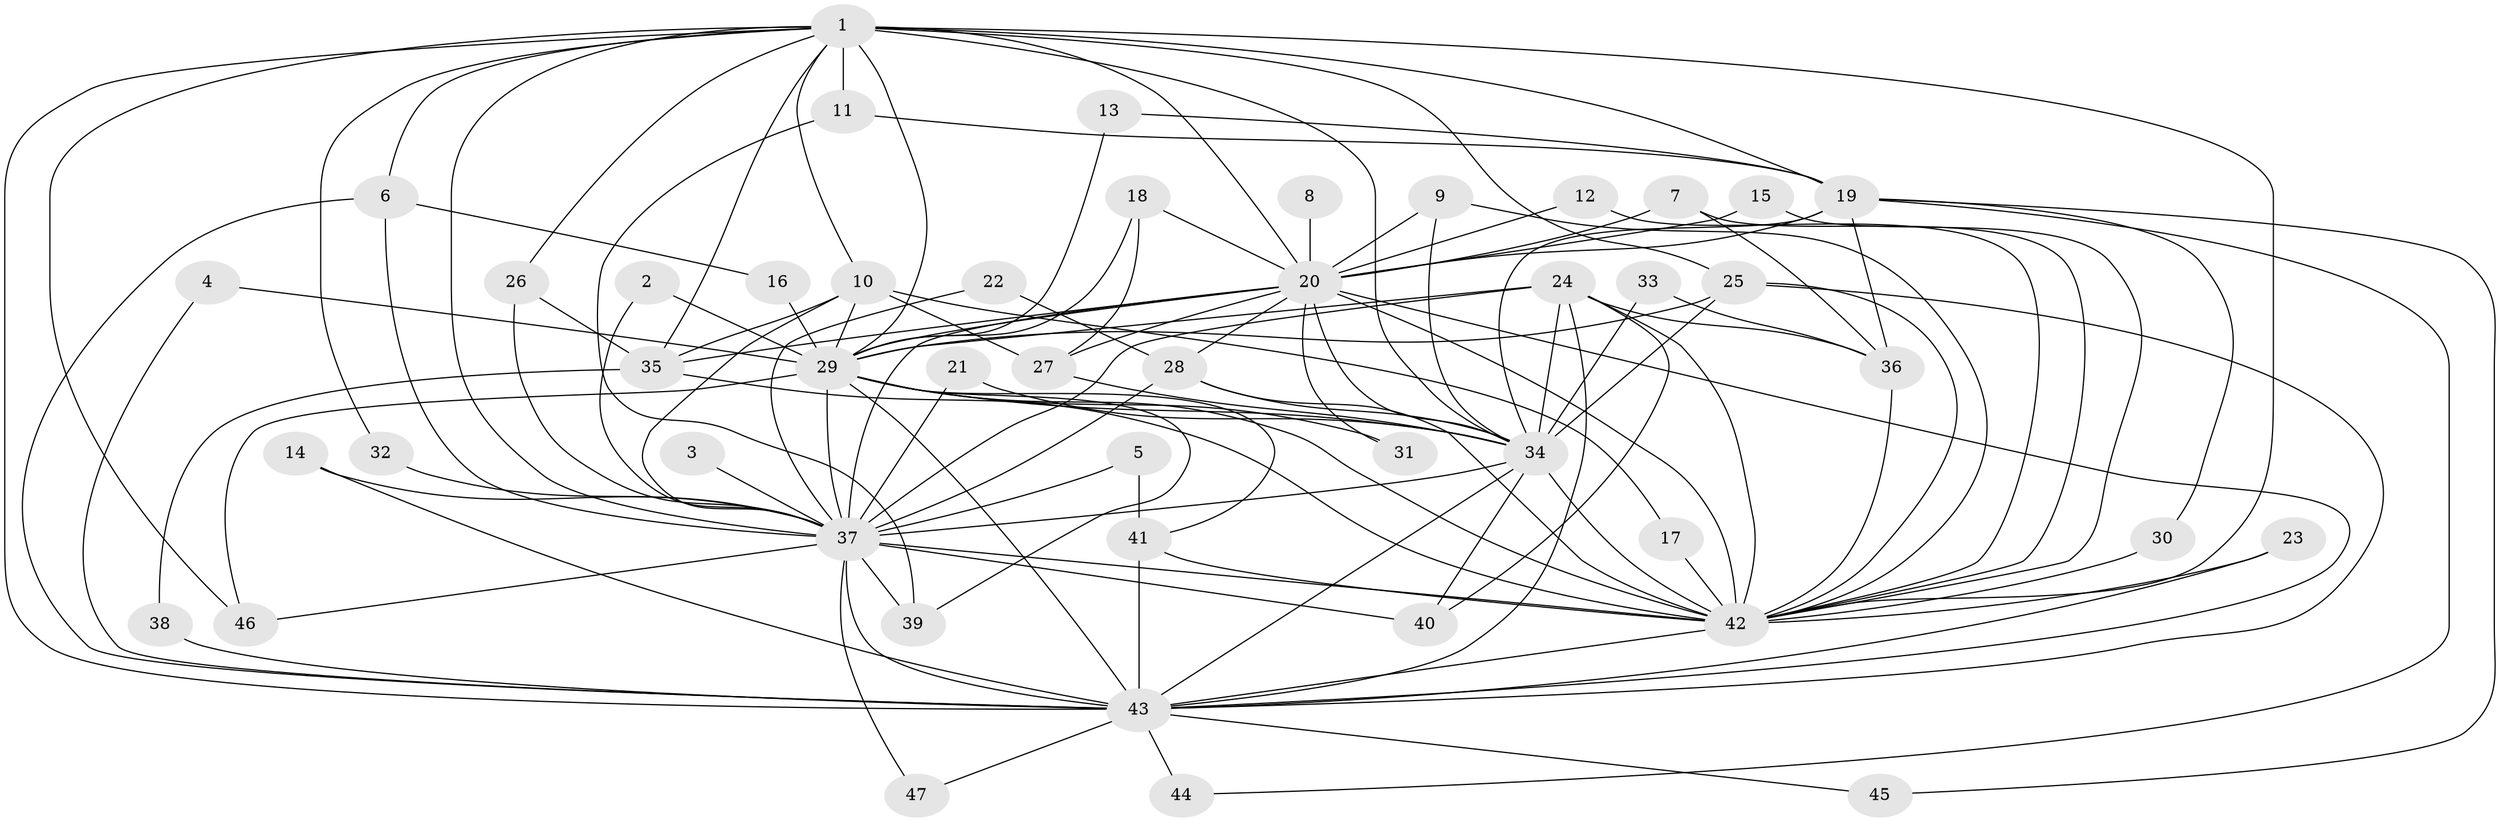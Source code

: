 // original degree distribution, {13: 0.010752688172043012, 27: 0.010752688172043012, 15: 0.010752688172043012, 25: 0.010752688172043012, 19: 0.010752688172043012, 28: 0.010752688172043012, 16: 0.010752688172043012, 20: 0.010752688172043012, 24: 0.010752688172043012, 14: 0.010752688172043012, 2: 0.5376344086021505, 6: 0.021505376344086023, 3: 0.23655913978494625, 8: 0.010752688172043012, 4: 0.053763440860215055, 5: 0.03225806451612903}
// Generated by graph-tools (version 1.1) at 2025/49/03/09/25 03:49:44]
// undirected, 47 vertices, 122 edges
graph export_dot {
graph [start="1"]
  node [color=gray90,style=filled];
  1;
  2;
  3;
  4;
  5;
  6;
  7;
  8;
  9;
  10;
  11;
  12;
  13;
  14;
  15;
  16;
  17;
  18;
  19;
  20;
  21;
  22;
  23;
  24;
  25;
  26;
  27;
  28;
  29;
  30;
  31;
  32;
  33;
  34;
  35;
  36;
  37;
  38;
  39;
  40;
  41;
  42;
  43;
  44;
  45;
  46;
  47;
  1 -- 6 [weight=1.0];
  1 -- 10 [weight=1.0];
  1 -- 11 [weight=1.0];
  1 -- 19 [weight=1.0];
  1 -- 20 [weight=2.0];
  1 -- 25 [weight=1.0];
  1 -- 26 [weight=1.0];
  1 -- 29 [weight=2.0];
  1 -- 32 [weight=1.0];
  1 -- 34 [weight=2.0];
  1 -- 35 [weight=1.0];
  1 -- 37 [weight=2.0];
  1 -- 42 [weight=1.0];
  1 -- 43 [weight=1.0];
  1 -- 46 [weight=1.0];
  2 -- 29 [weight=1.0];
  2 -- 37 [weight=1.0];
  3 -- 37 [weight=2.0];
  4 -- 29 [weight=1.0];
  4 -- 43 [weight=1.0];
  5 -- 37 [weight=2.0];
  5 -- 41 [weight=1.0];
  6 -- 16 [weight=1.0];
  6 -- 37 [weight=1.0];
  6 -- 43 [weight=1.0];
  7 -- 20 [weight=1.0];
  7 -- 36 [weight=1.0];
  7 -- 42 [weight=1.0];
  8 -- 20 [weight=2.0];
  9 -- 20 [weight=1.0];
  9 -- 34 [weight=2.0];
  9 -- 42 [weight=1.0];
  10 -- 17 [weight=1.0];
  10 -- 27 [weight=1.0];
  10 -- 29 [weight=1.0];
  10 -- 35 [weight=1.0];
  10 -- 37 [weight=1.0];
  11 -- 19 [weight=1.0];
  11 -- 39 [weight=1.0];
  12 -- 20 [weight=1.0];
  12 -- 42 [weight=1.0];
  13 -- 19 [weight=1.0];
  13 -- 29 [weight=1.0];
  14 -- 37 [weight=1.0];
  14 -- 43 [weight=1.0];
  15 -- 20 [weight=1.0];
  15 -- 42 [weight=1.0];
  16 -- 29 [weight=1.0];
  17 -- 42 [weight=1.0];
  18 -- 20 [weight=1.0];
  18 -- 27 [weight=1.0];
  18 -- 29 [weight=2.0];
  19 -- 20 [weight=1.0];
  19 -- 30 [weight=1.0];
  19 -- 34 [weight=1.0];
  19 -- 36 [weight=1.0];
  19 -- 44 [weight=1.0];
  19 -- 45 [weight=1.0];
  20 -- 27 [weight=1.0];
  20 -- 28 [weight=1.0];
  20 -- 29 [weight=2.0];
  20 -- 31 [weight=1.0];
  20 -- 34 [weight=4.0];
  20 -- 35 [weight=2.0];
  20 -- 37 [weight=4.0];
  20 -- 42 [weight=4.0];
  20 -- 43 [weight=2.0];
  21 -- 34 [weight=1.0];
  21 -- 37 [weight=1.0];
  22 -- 28 [weight=1.0];
  22 -- 37 [weight=1.0];
  23 -- 42 [weight=1.0];
  23 -- 43 [weight=1.0];
  24 -- 29 [weight=1.0];
  24 -- 34 [weight=1.0];
  24 -- 36 [weight=1.0];
  24 -- 37 [weight=1.0];
  24 -- 40 [weight=1.0];
  24 -- 42 [weight=1.0];
  24 -- 43 [weight=1.0];
  25 -- 29 [weight=1.0];
  25 -- 34 [weight=1.0];
  25 -- 42 [weight=1.0];
  25 -- 43 [weight=1.0];
  26 -- 35 [weight=1.0];
  26 -- 37 [weight=1.0];
  27 -- 34 [weight=1.0];
  28 -- 34 [weight=1.0];
  28 -- 37 [weight=2.0];
  28 -- 42 [weight=1.0];
  29 -- 31 [weight=1.0];
  29 -- 34 [weight=3.0];
  29 -- 37 [weight=3.0];
  29 -- 39 [weight=1.0];
  29 -- 41 [weight=1.0];
  29 -- 42 [weight=1.0];
  29 -- 43 [weight=2.0];
  29 -- 46 [weight=1.0];
  30 -- 42 [weight=1.0];
  32 -- 37 [weight=2.0];
  33 -- 34 [weight=1.0];
  33 -- 36 [weight=1.0];
  34 -- 37 [weight=4.0];
  34 -- 40 [weight=1.0];
  34 -- 42 [weight=3.0];
  34 -- 43 [weight=2.0];
  35 -- 38 [weight=1.0];
  35 -- 42 [weight=1.0];
  36 -- 42 [weight=1.0];
  37 -- 39 [weight=1.0];
  37 -- 40 [weight=1.0];
  37 -- 42 [weight=2.0];
  37 -- 43 [weight=2.0];
  37 -- 46 [weight=1.0];
  37 -- 47 [weight=1.0];
  38 -- 43 [weight=1.0];
  41 -- 42 [weight=1.0];
  41 -- 43 [weight=3.0];
  42 -- 43 [weight=1.0];
  43 -- 44 [weight=1.0];
  43 -- 45 [weight=1.0];
  43 -- 47 [weight=1.0];
}
